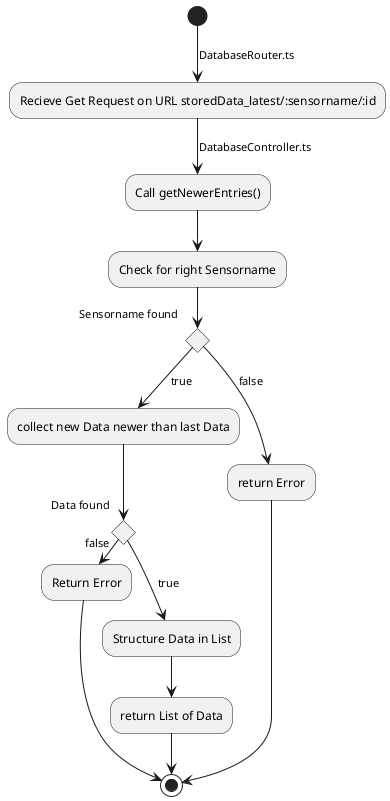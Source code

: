 @startuml getall 

(*) --> [DatabaseRouter.ts] "Recieve Get Request on URL storedData_latest/:sensorname/:id" 
--> [DatabaseController.ts] "Call getNewerEntries()"
--> Check for right Sensorname
if Sensorname found then 
     -->[true] collect new Data newer than last Data 
        if "Data found" then
            -->[true] "Structure Data in List" 
            --> return List of Data
            --> (*)
        else
            ->[false] "Return Error"
            --> (*)
endif
else  
    -->[false] return Error
    --> (*) 
    


    
    

@enduml